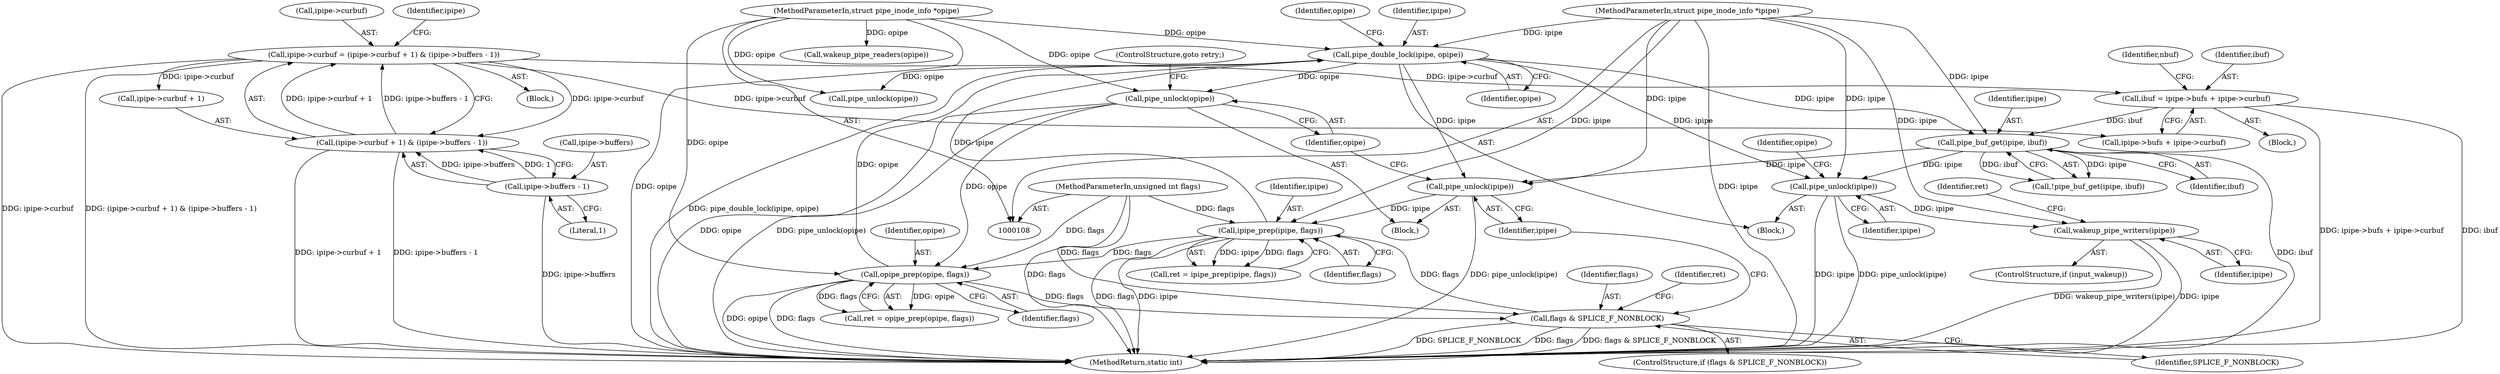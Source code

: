 digraph "0_linux_15fab63e1e57be9fdb5eec1bbc5916e9825e9acb_0@API" {
"1000357" [label="(Call,wakeup_pipe_writers(ipipe))"];
"1000345" [label="(Call,pipe_unlock(ipipe))"];
"1000288" [label="(Call,pipe_buf_get(ipipe, ibuf))"];
"1000144" [label="(Call,pipe_double_lock(ipipe, opipe))"];
"1000128" [label="(Call,ipipe_prep(ipipe, flags))"];
"1000205" [label="(Call,pipe_unlock(ipipe))"];
"1000109" [label="(MethodParameterIn,struct pipe_inode_info *ipipe)"];
"1000196" [label="(Call,flags & SPLICE_F_NONBLOCK)"];
"1000137" [label="(Call,opipe_prep(opipe, flags))"];
"1000207" [label="(Call,pipe_unlock(opipe))"];
"1000110" [label="(MethodParameterIn,struct pipe_inode_info *opipe)"];
"1000112" [label="(MethodParameterIn,unsigned int flags)"];
"1000210" [label="(Call,ibuf = ipipe->bufs + ipipe->curbuf)"];
"1000262" [label="(Call,ipipe->curbuf = (ipipe->curbuf + 1) & (ipipe->buffers - 1))"];
"1000266" [label="(Call,(ipipe->curbuf + 1) & (ipipe->buffers - 1))"];
"1000272" [label="(Call,ipipe->buffers - 1)"];
"1000247" [label="(Block,)"];
"1000126" [label="(Call,ret = ipipe_prep(ipipe, flags))"];
"1000212" [label="(Call,ipipe->bufs + ipipe->curbuf)"];
"1000263" [label="(Call,ipipe->curbuf)"];
"1000209" [label="(ControlStructure,goto retry;)"];
"1000145" [label="(Identifier,ipipe)"];
"1000272" [label="(Call,ipipe->buffers - 1)"];
"1000262" [label="(Call,ipipe->curbuf = (ipipe->curbuf + 1) & (ipipe->buffers - 1))"];
"1000360" [label="(Identifier,ret)"];
"1000220" [label="(Identifier,nbuf)"];
"1000196" [label="(Call,flags & SPLICE_F_NONBLOCK)"];
"1000112" [label="(MethodParameterIn,unsigned int flags)"];
"1000267" [label="(Call,ipipe->curbuf + 1)"];
"1000266" [label="(Call,(ipipe->curbuf + 1) & (ipipe->buffers - 1))"];
"1000211" [label="(Identifier,ibuf)"];
"1000273" [label="(Call,ipipe->buffers)"];
"1000345" [label="(Call,pipe_unlock(ipipe))"];
"1000288" [label="(Call,pipe_buf_get(ipipe, ibuf))"];
"1000290" [label="(Identifier,ibuf)"];
"1000137" [label="(Call,opipe_prep(opipe, flags))"];
"1000279" [label="(Identifier,ipipe)"];
"1000276" [label="(Literal,1)"];
"1000113" [label="(Block,)"];
"1000208" [label="(Identifier,opipe)"];
"1000135" [label="(Call,ret = opipe_prep(opipe, flags))"];
"1000139" [label="(Identifier,flags)"];
"1000287" [label="(Call,!pipe_buf_get(ipipe, ibuf))"];
"1000130" [label="(Identifier,flags)"];
"1000191" [label="(Block,)"];
"1000206" [label="(Identifier,ipipe)"];
"1000110" [label="(MethodParameterIn,struct pipe_inode_info *opipe)"];
"1000205" [label="(Call,pipe_unlock(ipipe))"];
"1000357" [label="(Call,wakeup_pipe_writers(ipipe))"];
"1000361" [label="(MethodReturn,static int)"];
"1000152" [label="(Identifier,opipe)"];
"1000347" [label="(Call,pipe_unlock(opipe))"];
"1000144" [label="(Call,pipe_double_lock(ipipe, opipe))"];
"1000289" [label="(Identifier,ipipe)"];
"1000197" [label="(Identifier,flags)"];
"1000358" [label="(Identifier,ipipe)"];
"1000355" [label="(ControlStructure,if (input_wakeup))"];
"1000207" [label="(Call,pipe_unlock(opipe))"];
"1000353" [label="(Call,wakeup_pipe_readers(opipe))"];
"1000195" [label="(ControlStructure,if (flags & SPLICE_F_NONBLOCK))"];
"1000146" [label="(Identifier,opipe)"];
"1000198" [label="(Identifier,SPLICE_F_NONBLOCK)"];
"1000148" [label="(Block,)"];
"1000109" [label="(MethodParameterIn,struct pipe_inode_info *ipipe)"];
"1000138" [label="(Identifier,opipe)"];
"1000201" [label="(Identifier,ret)"];
"1000210" [label="(Call,ibuf = ipipe->bufs + ipipe->curbuf)"];
"1000129" [label="(Identifier,ipipe)"];
"1000346" [label="(Identifier,ipipe)"];
"1000348" [label="(Identifier,opipe)"];
"1000128" [label="(Call,ipipe_prep(ipipe, flags))"];
"1000357" -> "1000355"  [label="AST: "];
"1000357" -> "1000358"  [label="CFG: "];
"1000358" -> "1000357"  [label="AST: "];
"1000360" -> "1000357"  [label="CFG: "];
"1000357" -> "1000361"  [label="DDG: wakeup_pipe_writers(ipipe)"];
"1000357" -> "1000361"  [label="DDG: ipipe"];
"1000345" -> "1000357"  [label="DDG: ipipe"];
"1000109" -> "1000357"  [label="DDG: ipipe"];
"1000345" -> "1000113"  [label="AST: "];
"1000345" -> "1000346"  [label="CFG: "];
"1000346" -> "1000345"  [label="AST: "];
"1000348" -> "1000345"  [label="CFG: "];
"1000345" -> "1000361"  [label="DDG: ipipe"];
"1000345" -> "1000361"  [label="DDG: pipe_unlock(ipipe)"];
"1000288" -> "1000345"  [label="DDG: ipipe"];
"1000144" -> "1000345"  [label="DDG: ipipe"];
"1000109" -> "1000345"  [label="DDG: ipipe"];
"1000288" -> "1000287"  [label="AST: "];
"1000288" -> "1000290"  [label="CFG: "];
"1000289" -> "1000288"  [label="AST: "];
"1000290" -> "1000288"  [label="AST: "];
"1000287" -> "1000288"  [label="CFG: "];
"1000288" -> "1000361"  [label="DDG: ibuf"];
"1000288" -> "1000205"  [label="DDG: ipipe"];
"1000288" -> "1000287"  [label="DDG: ipipe"];
"1000288" -> "1000287"  [label="DDG: ibuf"];
"1000144" -> "1000288"  [label="DDG: ipipe"];
"1000109" -> "1000288"  [label="DDG: ipipe"];
"1000210" -> "1000288"  [label="DDG: ibuf"];
"1000144" -> "1000113"  [label="AST: "];
"1000144" -> "1000146"  [label="CFG: "];
"1000145" -> "1000144"  [label="AST: "];
"1000146" -> "1000144"  [label="AST: "];
"1000152" -> "1000144"  [label="CFG: "];
"1000144" -> "1000361"  [label="DDG: pipe_double_lock(ipipe, opipe)"];
"1000128" -> "1000144"  [label="DDG: ipipe"];
"1000109" -> "1000144"  [label="DDG: ipipe"];
"1000137" -> "1000144"  [label="DDG: opipe"];
"1000110" -> "1000144"  [label="DDG: opipe"];
"1000144" -> "1000205"  [label="DDG: ipipe"];
"1000144" -> "1000207"  [label="DDG: opipe"];
"1000144" -> "1000347"  [label="DDG: opipe"];
"1000128" -> "1000126"  [label="AST: "];
"1000128" -> "1000130"  [label="CFG: "];
"1000129" -> "1000128"  [label="AST: "];
"1000130" -> "1000128"  [label="AST: "];
"1000126" -> "1000128"  [label="CFG: "];
"1000128" -> "1000361"  [label="DDG: flags"];
"1000128" -> "1000361"  [label="DDG: ipipe"];
"1000128" -> "1000126"  [label="DDG: ipipe"];
"1000128" -> "1000126"  [label="DDG: flags"];
"1000205" -> "1000128"  [label="DDG: ipipe"];
"1000109" -> "1000128"  [label="DDG: ipipe"];
"1000196" -> "1000128"  [label="DDG: flags"];
"1000112" -> "1000128"  [label="DDG: flags"];
"1000128" -> "1000137"  [label="DDG: flags"];
"1000205" -> "1000191"  [label="AST: "];
"1000205" -> "1000206"  [label="CFG: "];
"1000206" -> "1000205"  [label="AST: "];
"1000208" -> "1000205"  [label="CFG: "];
"1000205" -> "1000361"  [label="DDG: pipe_unlock(ipipe)"];
"1000109" -> "1000205"  [label="DDG: ipipe"];
"1000109" -> "1000108"  [label="AST: "];
"1000109" -> "1000361"  [label="DDG: ipipe"];
"1000196" -> "1000195"  [label="AST: "];
"1000196" -> "1000198"  [label="CFG: "];
"1000197" -> "1000196"  [label="AST: "];
"1000198" -> "1000196"  [label="AST: "];
"1000201" -> "1000196"  [label="CFG: "];
"1000206" -> "1000196"  [label="CFG: "];
"1000196" -> "1000361"  [label="DDG: flags"];
"1000196" -> "1000361"  [label="DDG: flags & SPLICE_F_NONBLOCK"];
"1000196" -> "1000361"  [label="DDG: SPLICE_F_NONBLOCK"];
"1000137" -> "1000196"  [label="DDG: flags"];
"1000112" -> "1000196"  [label="DDG: flags"];
"1000137" -> "1000135"  [label="AST: "];
"1000137" -> "1000139"  [label="CFG: "];
"1000138" -> "1000137"  [label="AST: "];
"1000139" -> "1000137"  [label="AST: "];
"1000135" -> "1000137"  [label="CFG: "];
"1000137" -> "1000361"  [label="DDG: flags"];
"1000137" -> "1000361"  [label="DDG: opipe"];
"1000137" -> "1000135"  [label="DDG: opipe"];
"1000137" -> "1000135"  [label="DDG: flags"];
"1000207" -> "1000137"  [label="DDG: opipe"];
"1000110" -> "1000137"  [label="DDG: opipe"];
"1000112" -> "1000137"  [label="DDG: flags"];
"1000207" -> "1000191"  [label="AST: "];
"1000207" -> "1000208"  [label="CFG: "];
"1000208" -> "1000207"  [label="AST: "];
"1000209" -> "1000207"  [label="CFG: "];
"1000207" -> "1000361"  [label="DDG: opipe"];
"1000207" -> "1000361"  [label="DDG: pipe_unlock(opipe)"];
"1000110" -> "1000207"  [label="DDG: opipe"];
"1000110" -> "1000108"  [label="AST: "];
"1000110" -> "1000361"  [label="DDG: opipe"];
"1000110" -> "1000347"  [label="DDG: opipe"];
"1000110" -> "1000353"  [label="DDG: opipe"];
"1000112" -> "1000108"  [label="AST: "];
"1000112" -> "1000361"  [label="DDG: flags"];
"1000210" -> "1000148"  [label="AST: "];
"1000210" -> "1000212"  [label="CFG: "];
"1000211" -> "1000210"  [label="AST: "];
"1000212" -> "1000210"  [label="AST: "];
"1000220" -> "1000210"  [label="CFG: "];
"1000210" -> "1000361"  [label="DDG: ipipe->bufs + ipipe->curbuf"];
"1000210" -> "1000361"  [label="DDG: ibuf"];
"1000262" -> "1000210"  [label="DDG: ipipe->curbuf"];
"1000262" -> "1000247"  [label="AST: "];
"1000262" -> "1000266"  [label="CFG: "];
"1000263" -> "1000262"  [label="AST: "];
"1000266" -> "1000262"  [label="AST: "];
"1000279" -> "1000262"  [label="CFG: "];
"1000262" -> "1000361"  [label="DDG: ipipe->curbuf"];
"1000262" -> "1000361"  [label="DDG: (ipipe->curbuf + 1) & (ipipe->buffers - 1)"];
"1000262" -> "1000212"  [label="DDG: ipipe->curbuf"];
"1000266" -> "1000262"  [label="DDG: ipipe->curbuf + 1"];
"1000266" -> "1000262"  [label="DDG: ipipe->buffers - 1"];
"1000262" -> "1000266"  [label="DDG: ipipe->curbuf"];
"1000262" -> "1000267"  [label="DDG: ipipe->curbuf"];
"1000266" -> "1000272"  [label="CFG: "];
"1000267" -> "1000266"  [label="AST: "];
"1000272" -> "1000266"  [label="AST: "];
"1000266" -> "1000361"  [label="DDG: ipipe->curbuf + 1"];
"1000266" -> "1000361"  [label="DDG: ipipe->buffers - 1"];
"1000272" -> "1000266"  [label="DDG: ipipe->buffers"];
"1000272" -> "1000266"  [label="DDG: 1"];
"1000272" -> "1000276"  [label="CFG: "];
"1000273" -> "1000272"  [label="AST: "];
"1000276" -> "1000272"  [label="AST: "];
"1000272" -> "1000361"  [label="DDG: ipipe->buffers"];
}
